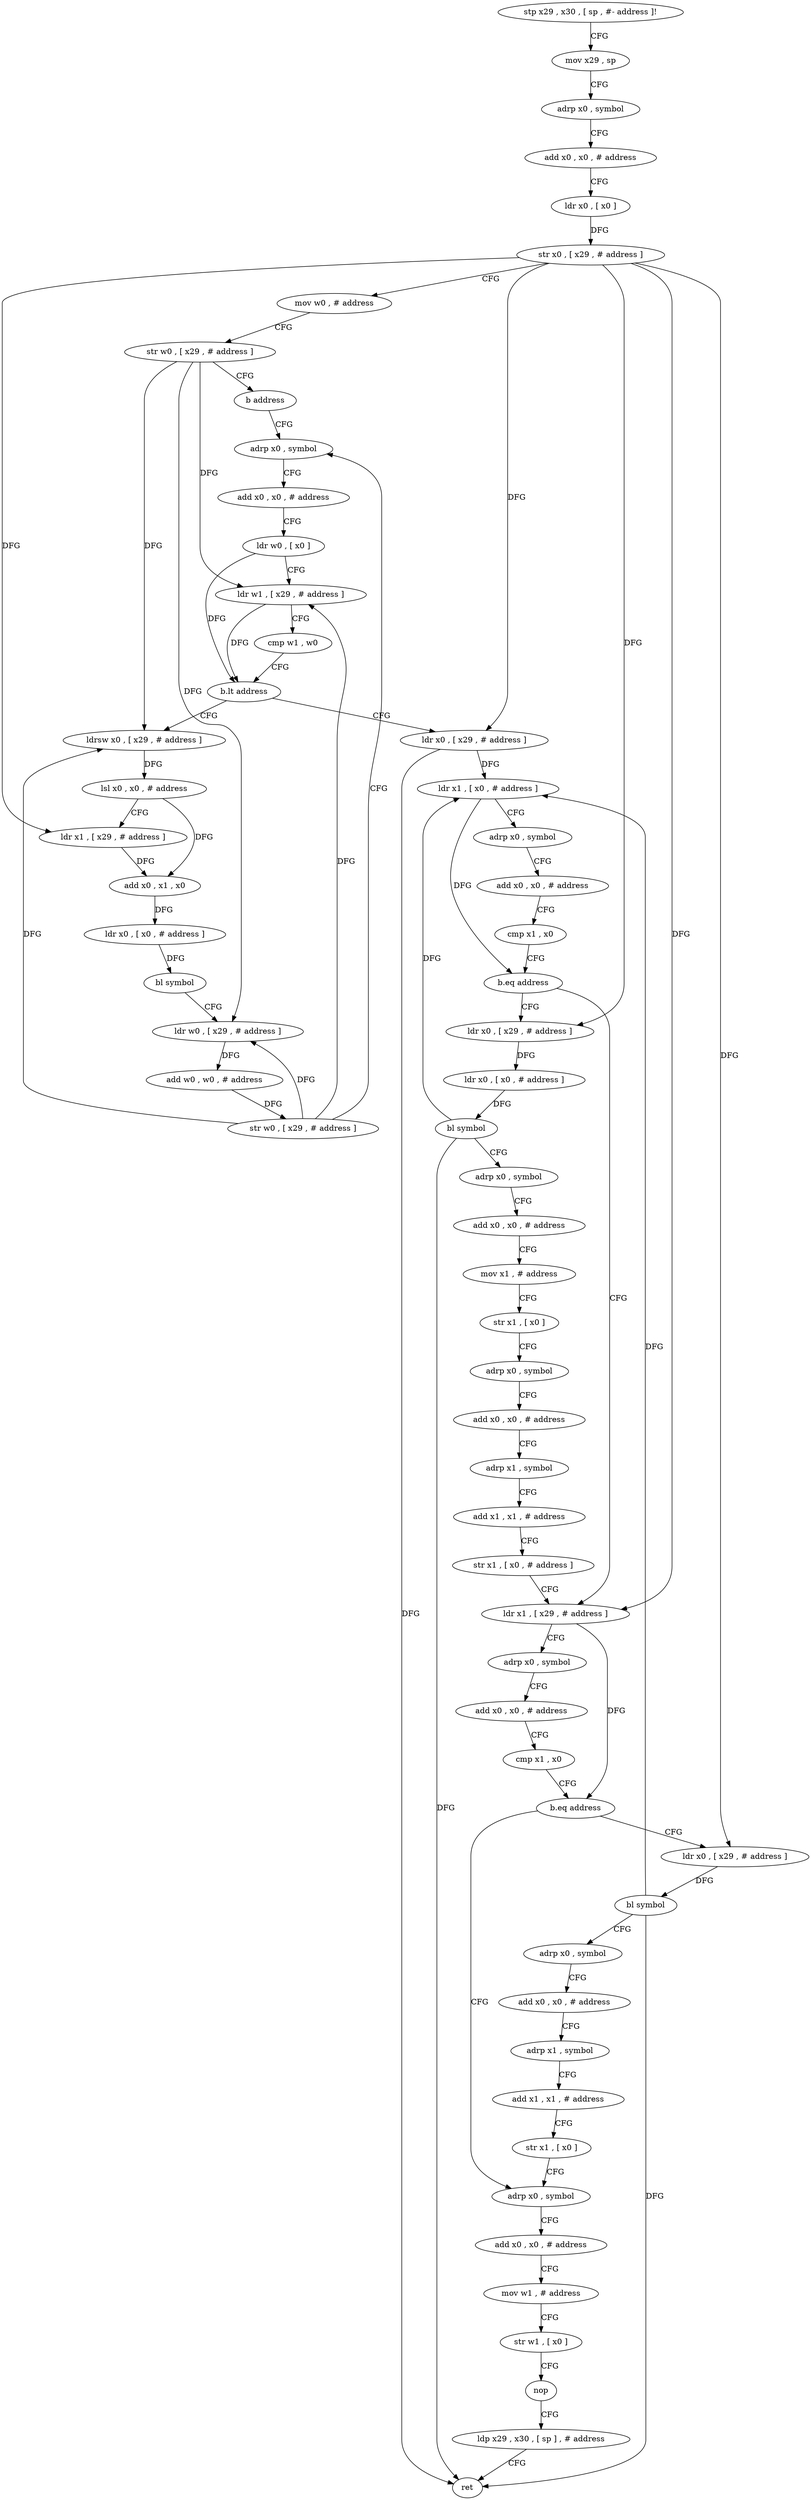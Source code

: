 digraph "func" {
"4215412" [label = "stp x29 , x30 , [ sp , #- address ]!" ]
"4215416" [label = "mov x29 , sp" ]
"4215420" [label = "adrp x0 , symbol" ]
"4215424" [label = "add x0 , x0 , # address" ]
"4215428" [label = "ldr x0 , [ x0 ]" ]
"4215432" [label = "str x0 , [ x29 , # address ]" ]
"4215436" [label = "mov w0 , # address" ]
"4215440" [label = "str w0 , [ x29 , # address ]" ]
"4215444" [label = "b address" ]
"4215484" [label = "adrp x0 , symbol" ]
"4215488" [label = "add x0 , x0 , # address" ]
"4215492" [label = "ldr w0 , [ x0 ]" ]
"4215496" [label = "ldr w1 , [ x29 , # address ]" ]
"4215500" [label = "cmp w1 , w0" ]
"4215504" [label = "b.lt address" ]
"4215448" [label = "ldrsw x0 , [ x29 , # address ]" ]
"4215508" [label = "ldr x0 , [ x29 , # address ]" ]
"4215452" [label = "lsl x0 , x0 , # address" ]
"4215456" [label = "ldr x1 , [ x29 , # address ]" ]
"4215460" [label = "add x0 , x1 , x0" ]
"4215464" [label = "ldr x0 , [ x0 , # address ]" ]
"4215468" [label = "bl symbol" ]
"4215472" [label = "ldr w0 , [ x29 , # address ]" ]
"4215476" [label = "add w0 , w0 , # address" ]
"4215480" [label = "str w0 , [ x29 , # address ]" ]
"4215512" [label = "ldr x1 , [ x0 , # address ]" ]
"4215516" [label = "adrp x0 , symbol" ]
"4215520" [label = "add x0 , x0 , # address" ]
"4215524" [label = "cmp x1 , x0" ]
"4215528" [label = "b.eq address" ]
"4215580" [label = "ldr x1 , [ x29 , # address ]" ]
"4215532" [label = "ldr x0 , [ x29 , # address ]" ]
"4215584" [label = "adrp x0 , symbol" ]
"4215588" [label = "add x0 , x0 , # address" ]
"4215592" [label = "cmp x1 , x0" ]
"4215596" [label = "b.eq address" ]
"4215628" [label = "adrp x0 , symbol" ]
"4215600" [label = "ldr x0 , [ x29 , # address ]" ]
"4215536" [label = "ldr x0 , [ x0 , # address ]" ]
"4215540" [label = "bl symbol" ]
"4215544" [label = "adrp x0 , symbol" ]
"4215548" [label = "add x0 , x0 , # address" ]
"4215552" [label = "mov x1 , # address" ]
"4215556" [label = "str x1 , [ x0 ]" ]
"4215560" [label = "adrp x0 , symbol" ]
"4215564" [label = "add x0 , x0 , # address" ]
"4215568" [label = "adrp x1 , symbol" ]
"4215572" [label = "add x1 , x1 , # address" ]
"4215576" [label = "str x1 , [ x0 , # address ]" ]
"4215632" [label = "add x0 , x0 , # address" ]
"4215636" [label = "mov w1 , # address" ]
"4215640" [label = "str w1 , [ x0 ]" ]
"4215644" [label = "nop" ]
"4215648" [label = "ldp x29 , x30 , [ sp ] , # address" ]
"4215652" [label = "ret" ]
"4215604" [label = "bl symbol" ]
"4215608" [label = "adrp x0 , symbol" ]
"4215612" [label = "add x0 , x0 , # address" ]
"4215616" [label = "adrp x1 , symbol" ]
"4215620" [label = "add x1 , x1 , # address" ]
"4215624" [label = "str x1 , [ x0 ]" ]
"4215412" -> "4215416" [ label = "CFG" ]
"4215416" -> "4215420" [ label = "CFG" ]
"4215420" -> "4215424" [ label = "CFG" ]
"4215424" -> "4215428" [ label = "CFG" ]
"4215428" -> "4215432" [ label = "DFG" ]
"4215432" -> "4215436" [ label = "CFG" ]
"4215432" -> "4215456" [ label = "DFG" ]
"4215432" -> "4215508" [ label = "DFG" ]
"4215432" -> "4215580" [ label = "DFG" ]
"4215432" -> "4215532" [ label = "DFG" ]
"4215432" -> "4215600" [ label = "DFG" ]
"4215436" -> "4215440" [ label = "CFG" ]
"4215440" -> "4215444" [ label = "CFG" ]
"4215440" -> "4215496" [ label = "DFG" ]
"4215440" -> "4215448" [ label = "DFG" ]
"4215440" -> "4215472" [ label = "DFG" ]
"4215444" -> "4215484" [ label = "CFG" ]
"4215484" -> "4215488" [ label = "CFG" ]
"4215488" -> "4215492" [ label = "CFG" ]
"4215492" -> "4215496" [ label = "CFG" ]
"4215492" -> "4215504" [ label = "DFG" ]
"4215496" -> "4215500" [ label = "CFG" ]
"4215496" -> "4215504" [ label = "DFG" ]
"4215500" -> "4215504" [ label = "CFG" ]
"4215504" -> "4215448" [ label = "CFG" ]
"4215504" -> "4215508" [ label = "CFG" ]
"4215448" -> "4215452" [ label = "DFG" ]
"4215508" -> "4215512" [ label = "DFG" ]
"4215508" -> "4215652" [ label = "DFG" ]
"4215452" -> "4215456" [ label = "CFG" ]
"4215452" -> "4215460" [ label = "DFG" ]
"4215456" -> "4215460" [ label = "DFG" ]
"4215460" -> "4215464" [ label = "DFG" ]
"4215464" -> "4215468" [ label = "DFG" ]
"4215468" -> "4215472" [ label = "CFG" ]
"4215472" -> "4215476" [ label = "DFG" ]
"4215476" -> "4215480" [ label = "DFG" ]
"4215480" -> "4215484" [ label = "CFG" ]
"4215480" -> "4215496" [ label = "DFG" ]
"4215480" -> "4215448" [ label = "DFG" ]
"4215480" -> "4215472" [ label = "DFG" ]
"4215512" -> "4215516" [ label = "CFG" ]
"4215512" -> "4215528" [ label = "DFG" ]
"4215516" -> "4215520" [ label = "CFG" ]
"4215520" -> "4215524" [ label = "CFG" ]
"4215524" -> "4215528" [ label = "CFG" ]
"4215528" -> "4215580" [ label = "CFG" ]
"4215528" -> "4215532" [ label = "CFG" ]
"4215580" -> "4215584" [ label = "CFG" ]
"4215580" -> "4215596" [ label = "DFG" ]
"4215532" -> "4215536" [ label = "DFG" ]
"4215584" -> "4215588" [ label = "CFG" ]
"4215588" -> "4215592" [ label = "CFG" ]
"4215592" -> "4215596" [ label = "CFG" ]
"4215596" -> "4215628" [ label = "CFG" ]
"4215596" -> "4215600" [ label = "CFG" ]
"4215628" -> "4215632" [ label = "CFG" ]
"4215600" -> "4215604" [ label = "DFG" ]
"4215536" -> "4215540" [ label = "DFG" ]
"4215540" -> "4215544" [ label = "CFG" ]
"4215540" -> "4215512" [ label = "DFG" ]
"4215540" -> "4215652" [ label = "DFG" ]
"4215544" -> "4215548" [ label = "CFG" ]
"4215548" -> "4215552" [ label = "CFG" ]
"4215552" -> "4215556" [ label = "CFG" ]
"4215556" -> "4215560" [ label = "CFG" ]
"4215560" -> "4215564" [ label = "CFG" ]
"4215564" -> "4215568" [ label = "CFG" ]
"4215568" -> "4215572" [ label = "CFG" ]
"4215572" -> "4215576" [ label = "CFG" ]
"4215576" -> "4215580" [ label = "CFG" ]
"4215632" -> "4215636" [ label = "CFG" ]
"4215636" -> "4215640" [ label = "CFG" ]
"4215640" -> "4215644" [ label = "CFG" ]
"4215644" -> "4215648" [ label = "CFG" ]
"4215648" -> "4215652" [ label = "CFG" ]
"4215604" -> "4215608" [ label = "CFG" ]
"4215604" -> "4215512" [ label = "DFG" ]
"4215604" -> "4215652" [ label = "DFG" ]
"4215608" -> "4215612" [ label = "CFG" ]
"4215612" -> "4215616" [ label = "CFG" ]
"4215616" -> "4215620" [ label = "CFG" ]
"4215620" -> "4215624" [ label = "CFG" ]
"4215624" -> "4215628" [ label = "CFG" ]
}
